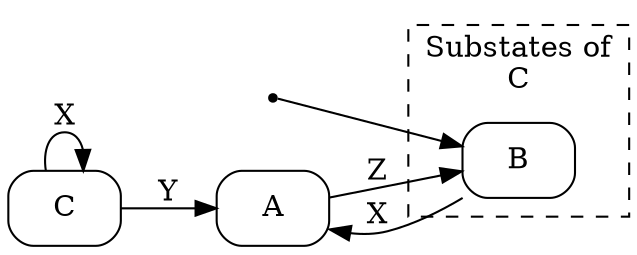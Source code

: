 digraph {
	compound=true;
	node [shape=Mrecord];
	rankdir="LR";

	A [label="A"];
	C [label="C"];
	subgraph cluster_C {
		label="Substates of\nC";
		style="dashed";
		B [label="B"];
	}
	A -> B [label="Z"];
	B -> A [label="X"];
	C -> C [label="X"];
	C -> A [label="Y"];
	init [label="", shape=point];
	init -> B
}
